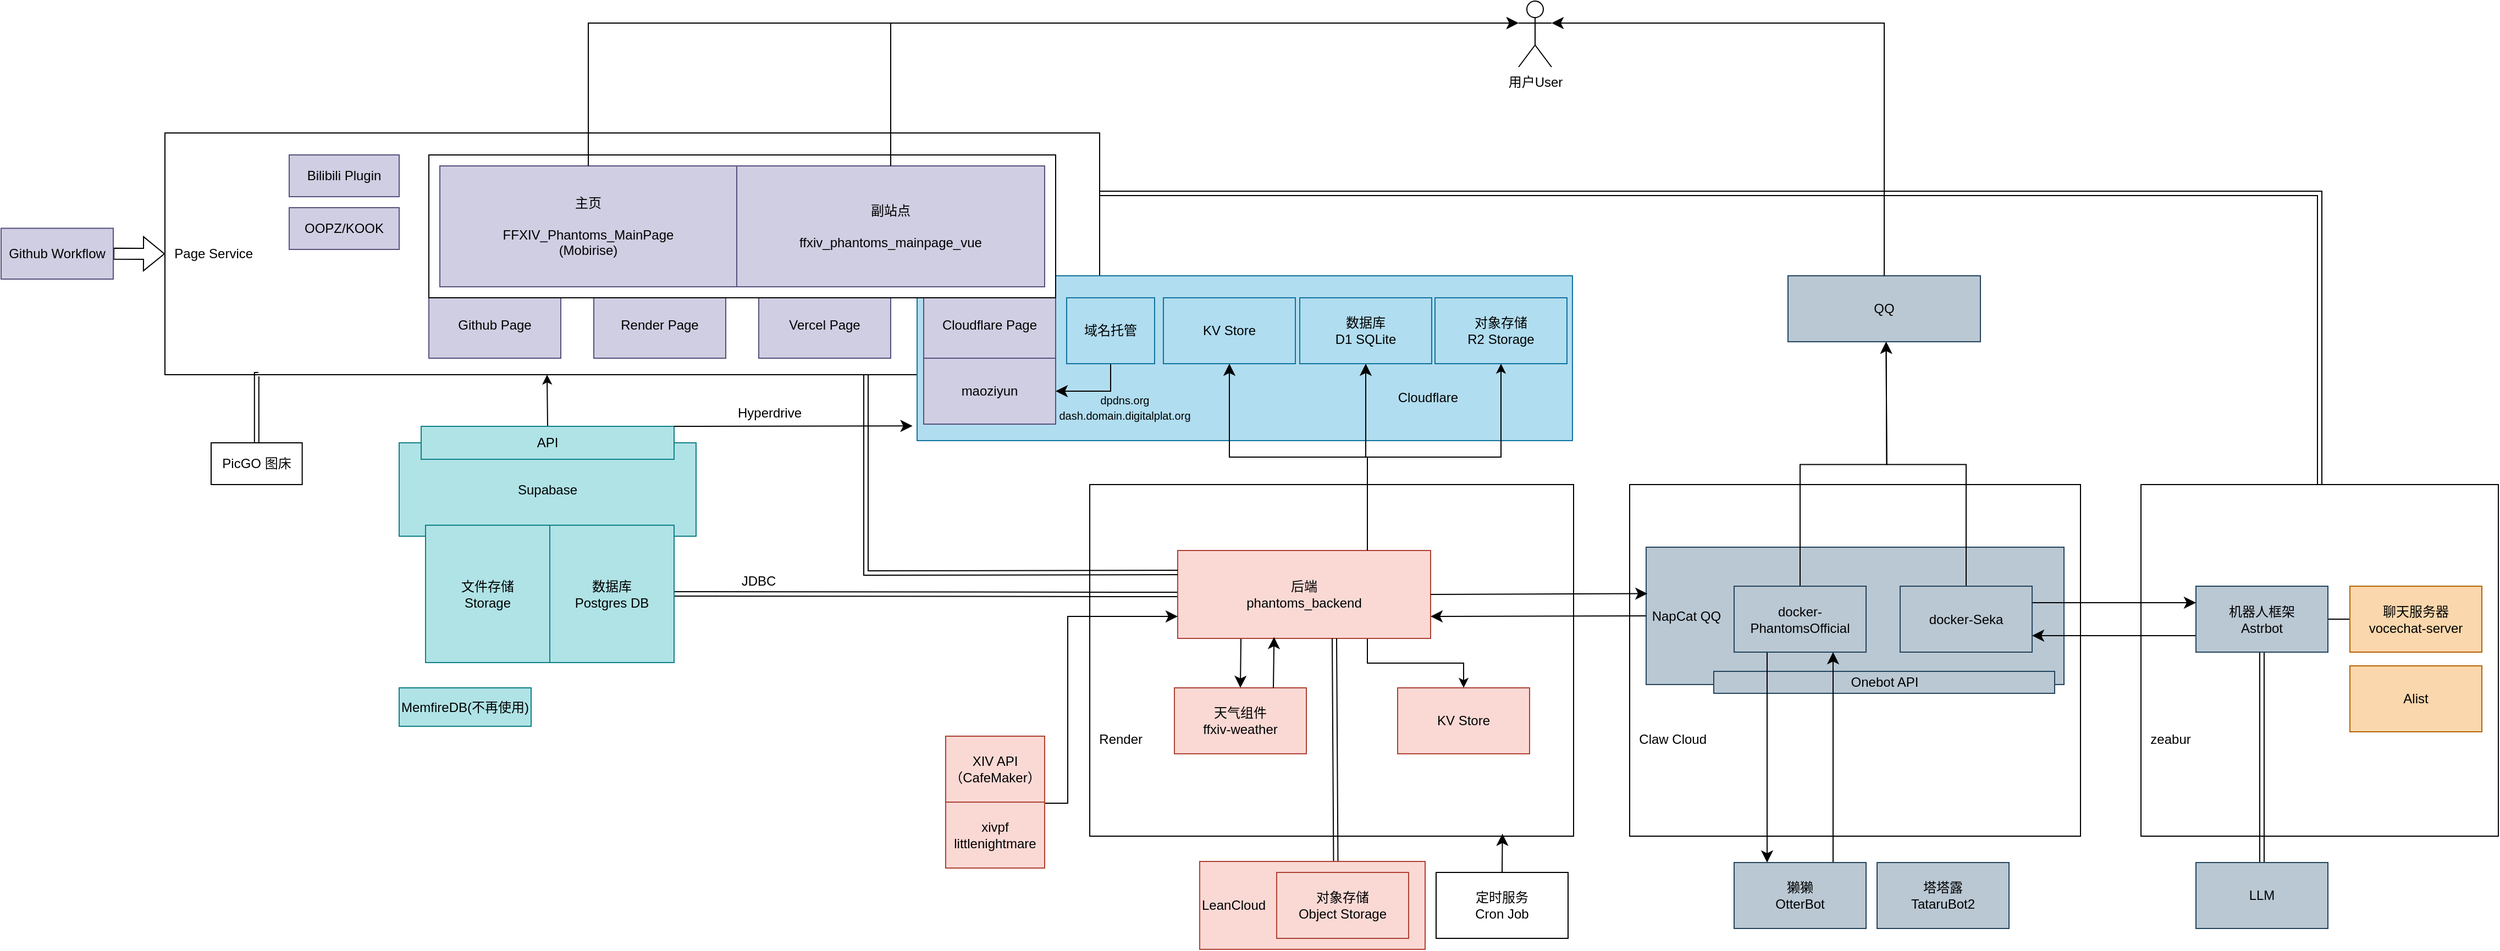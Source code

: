<mxfile version="28.2.0">
  <diagram name="第 1 页" id="wFyW_Cmr_p7eIlI1zy-i">
    <mxGraphModel dx="3065" dy="2777" grid="1" gridSize="10" guides="1" tooltips="1" connect="1" arrows="1" fold="1" page="1" pageScale="1" pageWidth="827" pageHeight="1169" background="#ffffff" math="0" shadow="0">
      <root>
        <mxCell id="0" />
        <mxCell id="1" parent="0" />
        <mxCell id="T6fmwxTLn3a4CabX1LCs-7" value="&lt;div&gt;&lt;br&gt;&lt;/div&gt;&lt;div&gt;&lt;br&gt;&lt;/div&gt;&lt;div&gt;&lt;br&gt;&lt;/div&gt;&lt;div&gt;&lt;br&gt;&lt;/div&gt;&lt;div&gt;&lt;br&gt;&lt;/div&gt;&lt;div&gt;&lt;br&gt;&lt;/div&gt;&lt;div&gt;&lt;br&gt;&lt;/div&gt;&lt;div&gt;&lt;br&gt;&lt;/div&gt;&lt;div&gt;&lt;br&gt;&lt;/div&gt;&lt;div&gt;&lt;br&gt;&lt;/div&gt;&amp;nbsp; Claw Cloud" style="rounded=0;whiteSpace=wrap;html=1;align=left;" vertex="1" parent="1">
          <mxGeometry x="1051" y="360" width="410" height="320" as="geometry" />
        </mxCell>
        <mxCell id="2_VgH_F3UV7ENEaMxQOe-33" value="&lt;div&gt;&lt;br&gt;&lt;/div&gt;&lt;div&gt;&lt;br&gt;&lt;/div&gt;&lt;div&gt;&lt;br&gt;&lt;/div&gt;&lt;div&gt;&lt;br&gt;&lt;/div&gt;&lt;div&gt;&lt;br&gt;&lt;/div&gt;&lt;div&gt;&lt;br&gt;&lt;/div&gt;&lt;div&gt;&lt;br&gt;&lt;/div&gt;&lt;div&gt;&lt;br&gt;&lt;/div&gt;&lt;div&gt;&lt;br&gt;&lt;/div&gt;&lt;div&gt;&lt;br&gt;&lt;/div&gt;&amp;nbsp;&amp;nbsp;zeabur" style="rounded=0;whiteSpace=wrap;html=1;align=left;" parent="1" vertex="1">
          <mxGeometry x="1516" y="360" width="325" height="320" as="geometry" />
        </mxCell>
        <mxCell id="2_VgH_F3UV7ENEaMxQOe-67" style="edgeStyle=orthogonalEdgeStyle;rounded=0;orthogonalLoop=1;jettySize=auto;html=1;exitX=1;exitY=0.25;exitDx=0;exitDy=0;entryX=0.5;entryY=0;entryDx=0;entryDy=0;fontSize=12;shape=link;" parent="1" source="2_VgH_F3UV7ENEaMxQOe-3" target="2_VgH_F3UV7ENEaMxQOe-33" edge="1">
          <mxGeometry relative="1" as="geometry" />
        </mxCell>
        <mxCell id="2_VgH_F3UV7ENEaMxQOe-3" value="&amp;nbsp; Page Service" style="rounded=0;whiteSpace=wrap;html=1;align=left;" parent="1" vertex="1">
          <mxGeometry x="-281" y="40" width="850" height="220" as="geometry" />
        </mxCell>
        <mxCell id="2_VgH_F3UV7ENEaMxQOe-41" value="&lt;div&gt;&lt;br&gt;&lt;/div&gt;&lt;div&gt;&lt;br&gt;&lt;/div&gt;&lt;div&gt;&lt;br&gt;&lt;/div&gt;&lt;div&gt;&lt;br&gt;&lt;/div&gt;&lt;div&gt;&lt;br&gt;&lt;/div&gt;&amp;nbsp; &amp;nbsp; &amp;nbsp; &amp;nbsp; &amp;nbsp; &amp;nbsp; &amp;nbsp; &amp;nbsp; &amp;nbsp; &amp;nbsp; &amp;nbsp; &amp;nbsp; &amp;nbsp; &amp;nbsp; &amp;nbsp; &amp;nbsp; &amp;nbsp; &amp;nbsp; &amp;nbsp; &amp;nbsp; &amp;nbsp; &amp;nbsp; &amp;nbsp; &amp;nbsp; &amp;nbsp; &amp;nbsp; &amp;nbsp; &amp;nbsp; &amp;nbsp; &amp;nbsp; &amp;nbsp; &amp;nbsp; &amp;nbsp; &amp;nbsp; &amp;nbsp; &amp;nbsp; &amp;nbsp; &amp;nbsp; &amp;nbsp; &amp;nbsp; &amp;nbsp; &amp;nbsp; &amp;nbsp; &amp;nbsp; &amp;nbsp; &amp;nbsp; &amp;nbsp; &amp;nbsp; &amp;nbsp; &amp;nbsp; Cloudflare" style="rounded=0;whiteSpace=wrap;html=1;fillColor=#b1ddf0;strokeColor=#10739e;" parent="1" vertex="1">
          <mxGeometry x="403" y="170" width="596" height="150" as="geometry" />
        </mxCell>
        <mxCell id="2_VgH_F3UV7ENEaMxQOe-1" value="&lt;div&gt;&lt;br&gt;&lt;/div&gt;&lt;div&gt;&lt;br&gt;&lt;/div&gt;&lt;div&gt;&lt;br&gt;&lt;/div&gt;&lt;div&gt;&lt;br&gt;&lt;/div&gt;&lt;div&gt;&lt;br&gt;&lt;/div&gt;&lt;div&gt;&lt;br&gt;&lt;/div&gt;&lt;div&gt;&lt;br&gt;&lt;/div&gt;&lt;div&gt;&lt;br&gt;&lt;/div&gt;&lt;div&gt;&lt;br&gt;&lt;/div&gt;&lt;div&gt;&lt;br&gt;&lt;/div&gt;&amp;nbsp; Render" style="rounded=0;whiteSpace=wrap;html=1;align=left;" parent="1" vertex="1">
          <mxGeometry x="560" y="360" width="440" height="320" as="geometry" />
        </mxCell>
        <mxCell id="2_VgH_F3UV7ENEaMxQOe-6" value="&lt;div&gt;&lt;span style=&quot;background-color: transparent; color: light-dark(rgb(0, 0, 0), rgb(255, 255, 255));&quot;&gt;&amp;nbsp;NapCat QQ&lt;/span&gt;&lt;/div&gt;" style="rounded=0;whiteSpace=wrap;html=1;align=left;fillColor=#bac8d3;strokeColor=#23445d;" parent="1" vertex="1">
          <mxGeometry x="1066" y="417" width="380" height="125" as="geometry" />
        </mxCell>
        <mxCell id="2_VgH_F3UV7ENEaMxQOe-2" value="Supabase" style="rounded=0;whiteSpace=wrap;html=1;fillColor=#b0e3e6;strokeColor=#0e8088;" parent="1" vertex="1">
          <mxGeometry x="-68" y="322" width="270" height="85" as="geometry" />
        </mxCell>
        <mxCell id="2_VgH_F3UV7ENEaMxQOe-4" value="Onebot API" style="rounded=0;whiteSpace=wrap;html=1;fillColor=#bac8d3;strokeColor=#23445d;" parent="1" vertex="1">
          <mxGeometry x="1127.5" y="530" width="310" height="20" as="geometry" />
        </mxCell>
        <mxCell id="2_VgH_F3UV7ENEaMxQOe-44" style="edgeStyle=none;curved=1;rounded=0;orthogonalLoop=1;jettySize=auto;html=1;exitX=0;exitY=0.75;exitDx=0;exitDy=0;entryX=1;entryY=0.75;entryDx=0;entryDy=0;fontSize=12;startSize=8;endSize=8;" parent="1" source="2_VgH_F3UV7ENEaMxQOe-5" target="2_VgH_F3UV7ENEaMxQOe-18" edge="1">
          <mxGeometry relative="1" as="geometry" />
        </mxCell>
        <mxCell id="9-VR7E2qSb-oxVVlqB_M-5" style="edgeStyle=none;curved=1;rounded=0;orthogonalLoop=1;jettySize=auto;html=1;exitX=0.5;exitY=1;exitDx=0;exitDy=0;entryX=0.5;entryY=0;entryDx=0;entryDy=0;fontSize=12;shape=link;" parent="1" source="2_VgH_F3UV7ENEaMxQOe-5" target="9-VR7E2qSb-oxVVlqB_M-4" edge="1">
          <mxGeometry relative="1" as="geometry" />
        </mxCell>
        <mxCell id="T6fmwxTLn3a4CabX1LCs-9" style="edgeStyle=none;curved=1;rounded=0;orthogonalLoop=1;jettySize=auto;html=1;exitX=1;exitY=0.5;exitDx=0;exitDy=0;entryX=0;entryY=0.5;entryDx=0;entryDy=0;fontSize=12;startSize=8;endSize=8;endArrow=none;endFill=0;" edge="1" parent="1" source="2_VgH_F3UV7ENEaMxQOe-5" target="2_VgH_F3UV7ENEaMxQOe-42">
          <mxGeometry relative="1" as="geometry" />
        </mxCell>
        <mxCell id="2_VgH_F3UV7ENEaMxQOe-5" value="&lt;div&gt;机器人框架&lt;/div&gt;Astrbot" style="rounded=0;whiteSpace=wrap;html=1;fillColor=#bac8d3;strokeColor=#23445d;" parent="1" vertex="1">
          <mxGeometry x="1566" y="452.5" width="120" height="60" as="geometry" />
        </mxCell>
        <mxCell id="2_VgH_F3UV7ENEaMxQOe-11" value="Github Page" style="rounded=0;whiteSpace=wrap;html=1;fillColor=#d0cee2;strokeColor=#56517e;" parent="1" vertex="1">
          <mxGeometry x="-41" y="185" width="120" height="60" as="geometry" />
        </mxCell>
        <mxCell id="2_VgH_F3UV7ENEaMxQOe-12" value="Render Page" style="rounded=0;whiteSpace=wrap;html=1;fillColor=#d0cee2;strokeColor=#56517e;" parent="1" vertex="1">
          <mxGeometry x="109" y="185" width="120" height="60" as="geometry" />
        </mxCell>
        <mxCell id="2_VgH_F3UV7ENEaMxQOe-13" value="Vercel Page" style="rounded=0;whiteSpace=wrap;html=1;fillColor=#d0cee2;strokeColor=#56517e;" parent="1" vertex="1">
          <mxGeometry x="259" y="185" width="120" height="60" as="geometry" />
        </mxCell>
        <mxCell id="2_VgH_F3UV7ENEaMxQOe-14" value="Cloudflare Page" style="rounded=0;whiteSpace=wrap;html=1;fillColor=#d0cee2;strokeColor=#56517e;" parent="1" vertex="1">
          <mxGeometry x="409" y="185" width="120" height="60" as="geometry" />
        </mxCell>
        <mxCell id="2_VgH_F3UV7ENEaMxQOe-57" style="edgeStyle=none;curved=1;rounded=0;orthogonalLoop=1;jettySize=auto;html=1;exitX=0.5;exitY=0;exitDx=0;exitDy=0;entryX=0.25;entryY=1;entryDx=0;entryDy=0;fontSize=12;" parent="1" source="2_VgH_F3UV7ENEaMxQOe-15" edge="1">
          <mxGeometry relative="1" as="geometry">
            <mxPoint x="66.5" y="260" as="targetPoint" />
          </mxGeometry>
        </mxCell>
        <mxCell id="2_VgH_F3UV7ENEaMxQOe-15" value="API" style="rounded=0;whiteSpace=wrap;html=1;fillColor=#b0e3e6;strokeColor=#0e8088;" parent="1" vertex="1">
          <mxGeometry x="-48" y="307" width="230" height="30" as="geometry" />
        </mxCell>
        <mxCell id="2_VgH_F3UV7ENEaMxQOe-58" style="edgeStyle=none;curved=1;rounded=0;orthogonalLoop=1;jettySize=auto;html=1;exitX=1;exitY=0.5;exitDx=0;exitDy=0;entryX=0;entryY=0.5;entryDx=0;entryDy=0;fontSize=12;shape=link;" parent="1" source="2_VgH_F3UV7ENEaMxQOe-16" target="2_VgH_F3UV7ENEaMxQOe-17" edge="1">
          <mxGeometry relative="1" as="geometry" />
        </mxCell>
        <mxCell id="2_VgH_F3UV7ENEaMxQOe-16" value="&lt;div&gt;数据库&lt;/div&gt;Postgres DB" style="rounded=0;whiteSpace=wrap;html=1;fillColor=#b0e3e6;strokeColor=#0e8088;" parent="1" vertex="1">
          <mxGeometry x="69" y="397" width="113" height="125" as="geometry" />
        </mxCell>
        <mxCell id="2_VgH_F3UV7ENEaMxQOe-49" style="edgeStyle=none;curved=1;rounded=0;orthogonalLoop=1;jettySize=auto;html=1;exitX=0.25;exitY=1;exitDx=0;exitDy=0;entryX=0.5;entryY=0;entryDx=0;entryDy=0;fontSize=12;startSize=8;endSize=8;" parent="1" source="2_VgH_F3UV7ENEaMxQOe-17" target="2_VgH_F3UV7ENEaMxQOe-31" edge="1">
          <mxGeometry relative="1" as="geometry" />
        </mxCell>
        <mxCell id="2_VgH_F3UV7ENEaMxQOe-80" style="edgeStyle=orthogonalEdgeStyle;rounded=0;orthogonalLoop=1;jettySize=auto;html=1;exitX=0.75;exitY=0;exitDx=0;exitDy=0;entryX=0.5;entryY=1;entryDx=0;entryDy=0;fontSize=12;startSize=8;endSize=8;" parent="1" source="2_VgH_F3UV7ENEaMxQOe-17" target="2_VgH_F3UV7ENEaMxQOe-79" edge="1">
          <mxGeometry relative="1" as="geometry" />
        </mxCell>
        <mxCell id="Z0qvKeeSvE4q1odlj8iB-3" style="edgeStyle=orthogonalEdgeStyle;rounded=0;orthogonalLoop=1;jettySize=auto;html=1;exitX=0.75;exitY=1;exitDx=0;exitDy=0;entryX=0.5;entryY=0;entryDx=0;entryDy=0;" parent="1" source="2_VgH_F3UV7ENEaMxQOe-17" target="Z0qvKeeSvE4q1odlj8iB-2" edge="1">
          <mxGeometry relative="1" as="geometry" />
        </mxCell>
        <mxCell id="Z0qvKeeSvE4q1odlj8iB-9" style="edgeStyle=orthogonalEdgeStyle;rounded=0;orthogonalLoop=1;jettySize=auto;html=1;exitX=0.75;exitY=0;exitDx=0;exitDy=0;entryX=0.5;entryY=1;entryDx=0;entryDy=0;" parent="1" source="2_VgH_F3UV7ENEaMxQOe-17" target="Z0qvKeeSvE4q1odlj8iB-8" edge="1">
          <mxGeometry relative="1" as="geometry" />
        </mxCell>
        <mxCell id="2_VgH_F3UV7ENEaMxQOe-17" value="&lt;div&gt;后端&lt;/div&gt;phantoms_backend" style="rounded=0;whiteSpace=wrap;html=1;fillColor=#fad9d5;strokeColor=#ae4132;" parent="1" vertex="1">
          <mxGeometry x="640" y="420" width="230" height="80" as="geometry" />
        </mxCell>
        <mxCell id="2_VgH_F3UV7ENEaMxQOe-43" style="edgeStyle=none;curved=1;rounded=0;orthogonalLoop=1;jettySize=auto;html=1;exitX=1;exitY=0.25;exitDx=0;exitDy=0;entryX=0;entryY=0.25;entryDx=0;entryDy=0;fontSize=12;startSize=8;endSize=8;" parent="1" source="2_VgH_F3UV7ENEaMxQOe-18" target="2_VgH_F3UV7ENEaMxQOe-5" edge="1">
          <mxGeometry relative="1" as="geometry" />
        </mxCell>
        <mxCell id="2_VgH_F3UV7ENEaMxQOe-47" style="edgeStyle=orthogonalEdgeStyle;rounded=0;orthogonalLoop=1;jettySize=auto;html=1;exitX=0.5;exitY=0;exitDx=0;exitDy=0;entryX=0.75;entryY=1;entryDx=0;entryDy=0;fontSize=12;" parent="1" source="2_VgH_F3UV7ENEaMxQOe-18" edge="1">
          <mxGeometry relative="1" as="geometry">
            <mxPoint x="1284.25" y="230" as="targetPoint" />
          </mxGeometry>
        </mxCell>
        <mxCell id="2_VgH_F3UV7ENEaMxQOe-18" value="docker-Seka" style="rounded=0;whiteSpace=wrap;html=1;fillColor=#bac8d3;strokeColor=#23445d;" parent="1" vertex="1">
          <mxGeometry x="1297" y="452.5" width="120" height="60" as="geometry" />
        </mxCell>
        <mxCell id="2_VgH_F3UV7ENEaMxQOe-23" style="edgeStyle=none;curved=1;rounded=0;orthogonalLoop=1;jettySize=auto;html=1;exitX=0.25;exitY=1;exitDx=0;exitDy=0;entryX=0.25;entryY=0;entryDx=0;entryDy=0;fontSize=12;startSize=8;endSize=8;" parent="1" source="2_VgH_F3UV7ENEaMxQOe-19" target="2_VgH_F3UV7ENEaMxQOe-22" edge="1">
          <mxGeometry relative="1" as="geometry" />
        </mxCell>
        <mxCell id="2_VgH_F3UV7ENEaMxQOe-46" style="edgeStyle=orthogonalEdgeStyle;rounded=0;orthogonalLoop=1;jettySize=auto;html=1;exitX=0.5;exitY=0;exitDx=0;exitDy=0;entryX=0.75;entryY=1;entryDx=0;entryDy=0;fontSize=12;startSize=8;endSize=8;" parent="1" source="2_VgH_F3UV7ENEaMxQOe-19" edge="1">
          <mxGeometry relative="1" as="geometry">
            <mxPoint x="1284.25" y="230" as="targetPoint" />
          </mxGeometry>
        </mxCell>
        <mxCell id="2_VgH_F3UV7ENEaMxQOe-19" value="docker-PhantomsOfficial" style="rounded=0;whiteSpace=wrap;html=1;fillColor=#bac8d3;strokeColor=#23445d;" parent="1" vertex="1">
          <mxGeometry x="1146" y="452.5" width="120" height="60" as="geometry" />
        </mxCell>
        <mxCell id="2_VgH_F3UV7ENEaMxQOe-24" style="edgeStyle=none;curved=1;rounded=0;orthogonalLoop=1;jettySize=auto;html=1;exitX=0.75;exitY=0;exitDx=0;exitDy=0;entryX=0.75;entryY=1;entryDx=0;entryDy=0;fontSize=12;startSize=8;endSize=8;" parent="1" source="2_VgH_F3UV7ENEaMxQOe-22" target="2_VgH_F3UV7ENEaMxQOe-19" edge="1">
          <mxGeometry relative="1" as="geometry" />
        </mxCell>
        <mxCell id="2_VgH_F3UV7ENEaMxQOe-22" value="&lt;div&gt;獭獭&lt;/div&gt;OtterBot" style="rounded=0;whiteSpace=wrap;html=1;fillColor=#bac8d3;strokeColor=#23445d;" parent="1" vertex="1">
          <mxGeometry x="1146" y="704" width="120" height="60" as="geometry" />
        </mxCell>
        <mxCell id="2_VgH_F3UV7ENEaMxQOe-25" value="" style="rounded=0;whiteSpace=wrap;html=1;" parent="1" vertex="1">
          <mxGeometry x="-41" y="60" width="570" height="130" as="geometry" />
        </mxCell>
        <mxCell id="2_VgH_F3UV7ENEaMxQOe-82" style="edgeStyle=none;curved=1;rounded=0;orthogonalLoop=1;jettySize=auto;html=1;exitX=0.5;exitY=0;exitDx=0;exitDy=0;entryX=0.853;entryY=0.993;entryDx=0;entryDy=0;fontSize=12;startSize=8;endSize=8;entryPerimeter=0;" parent="1" source="2_VgH_F3UV7ENEaMxQOe-26" target="2_VgH_F3UV7ENEaMxQOe-1" edge="1">
          <mxGeometry relative="1" as="geometry" />
        </mxCell>
        <mxCell id="2_VgH_F3UV7ENEaMxQOe-26" value="&lt;div&gt;定时服务&lt;/div&gt;Cron Job" style="rounded=0;whiteSpace=wrap;html=1;" parent="1" vertex="1">
          <mxGeometry x="875" y="713" width="120" height="60" as="geometry" />
        </mxCell>
        <mxCell id="2_VgH_F3UV7ENEaMxQOe-27" value="QQ" style="rounded=0;whiteSpace=wrap;html=1;fillColor=#bac8d3;strokeColor=#23445d;" parent="1" vertex="1">
          <mxGeometry x="1195" y="170" width="175" height="60" as="geometry" />
        </mxCell>
        <mxCell id="2_VgH_F3UV7ENEaMxQOe-29" value="&lt;div&gt;塔塔露&lt;/div&gt;TataruBot2" style="rounded=0;whiteSpace=wrap;html=1;fillColor=#bac8d3;strokeColor=#23445d;" parent="1" vertex="1">
          <mxGeometry x="1276" y="704" width="120" height="60" as="geometry" />
        </mxCell>
        <mxCell id="2_VgH_F3UV7ENEaMxQOe-31" value="&lt;div&gt;天气组件&lt;/div&gt;ffxiv-weather" style="rounded=0;whiteSpace=wrap;html=1;fillColor=#fad9d5;strokeColor=#ae4132;" parent="1" vertex="1">
          <mxGeometry x="637" y="545" width="120" height="60" as="geometry" />
        </mxCell>
        <mxCell id="2_VgH_F3UV7ENEaMxQOe-34" value="&lt;div&gt;Alist&lt;/div&gt;" style="rounded=0;whiteSpace=wrap;html=1;fillColor=#fad7ac;strokeColor=#b46504;" parent="1" vertex="1">
          <mxGeometry x="1706" y="525" width="120" height="60" as="geometry" />
        </mxCell>
        <mxCell id="2_VgH_F3UV7ENEaMxQOe-59" style="edgeStyle=none;curved=1;rounded=0;orthogonalLoop=1;jettySize=auto;html=1;exitX=0.75;exitY=0;exitDx=0;exitDy=0;entryX=0.75;entryY=1;entryDx=0;entryDy=0;fontSize=12;shape=link;" parent="1" edge="1">
          <mxGeometry relative="1" as="geometry">
            <mxPoint x="783.75" y="703" as="sourcePoint" />
            <mxPoint x="782.5" y="500" as="targetPoint" />
          </mxGeometry>
        </mxCell>
        <mxCell id="2_VgH_F3UV7ENEaMxQOe-36" value="LeanCloud" style="rounded=0;whiteSpace=wrap;html=1;align=left;fillColor=#fad9d5;strokeColor=#ae4132;" parent="1" vertex="1">
          <mxGeometry x="660" y="703" width="205" height="80" as="geometry" />
        </mxCell>
        <mxCell id="2_VgH_F3UV7ENEaMxQOe-39" value="&lt;div&gt;对象存储&lt;/div&gt;Object Storage" style="rounded=0;whiteSpace=wrap;html=1;fillColor=#fad9d5;strokeColor=#ae4132;" parent="1" vertex="1">
          <mxGeometry x="730" y="713" width="120" height="60" as="geometry" />
        </mxCell>
        <mxCell id="2_VgH_F3UV7ENEaMxQOe-40" value="&lt;div&gt;&lt;span style=&quot;background-color: transparent; color: light-dark(rgb(0, 0, 0), rgb(255, 255, 255));&quot;&gt;KV Store&lt;/span&gt;&lt;/div&gt;" style="rounded=0;whiteSpace=wrap;html=1;fillColor=#b1ddf0;strokeColor=#10739e;" parent="1" vertex="1">
          <mxGeometry x="627" y="190" width="120" height="60" as="geometry" />
        </mxCell>
        <mxCell id="2_VgH_F3UV7ENEaMxQOe-42" value="&lt;div&gt;聊天服务器&lt;/div&gt;vocechat-server" style="rounded=0;whiteSpace=wrap;html=1;fillColor=#fad7ac;strokeColor=#b46504;" parent="1" vertex="1">
          <mxGeometry x="1706" y="452.5" width="120" height="60" as="geometry" />
        </mxCell>
        <mxCell id="2_VgH_F3UV7ENEaMxQOe-50" style="edgeStyle=none;curved=1;rounded=0;orthogonalLoop=1;jettySize=auto;html=1;exitX=0.75;exitY=0;exitDx=0;exitDy=0;entryX=0.381;entryY=0.984;entryDx=0;entryDy=0;entryPerimeter=0;fontSize=12;startSize=8;endSize=8;" parent="1" source="2_VgH_F3UV7ENEaMxQOe-31" target="2_VgH_F3UV7ENEaMxQOe-17" edge="1">
          <mxGeometry relative="1" as="geometry" />
        </mxCell>
        <mxCell id="2_VgH_F3UV7ENEaMxQOe-54" style="edgeStyle=orthogonalEdgeStyle;rounded=0;orthogonalLoop=1;jettySize=auto;html=1;exitX=0.75;exitY=0;exitDx=0;exitDy=0;entryX=0.5;entryY=1;entryDx=0;entryDy=0;fontSize=12;startSize=8;endSize=8;" parent="1" source="2_VgH_F3UV7ENEaMxQOe-17" target="2_VgH_F3UV7ENEaMxQOe-40" edge="1">
          <mxGeometry relative="1" as="geometry" />
        </mxCell>
        <mxCell id="2_VgH_F3UV7ENEaMxQOe-56" style="edgeStyle=orthogonalEdgeStyle;rounded=0;orthogonalLoop=1;jettySize=auto;html=1;fontSize=12;shape=link;entryX=0.75;entryY=1;entryDx=0;entryDy=0;" parent="1" edge="1" target="2_VgH_F3UV7ENEaMxQOe-3">
          <mxGeometry relative="1" as="geometry">
            <mxPoint x="640" y="440" as="sourcePoint" />
            <mxPoint x="649" y="260" as="targetPoint" />
          </mxGeometry>
        </mxCell>
        <mxCell id="2_VgH_F3UV7ENEaMxQOe-60" value="JDBC" style="text;strokeColor=none;align=center;fillColor=none;html=1;verticalAlign=middle;whiteSpace=wrap;rounded=0;" parent="1" vertex="1">
          <mxGeometry x="229" y="432.5" width="60" height="30" as="geometry" />
        </mxCell>
        <mxCell id="2_VgH_F3UV7ENEaMxQOe-69" style="edgeStyle=none;curved=1;rounded=0;orthogonalLoop=1;jettySize=auto;html=1;exitX=1;exitY=0.5;exitDx=0;exitDy=0;entryX=0;entryY=0.5;entryDx=0;entryDy=0;fontSize=12;shape=flexArrow;" parent="1" source="2_VgH_F3UV7ENEaMxQOe-68" target="2_VgH_F3UV7ENEaMxQOe-3" edge="1">
          <mxGeometry relative="1" as="geometry" />
        </mxCell>
        <mxCell id="2_VgH_F3UV7ENEaMxQOe-68" value="Github Workflow" style="rounded=0;whiteSpace=wrap;html=1;fillColor=#d0cee2;strokeColor=#56517e;" parent="1" vertex="1">
          <mxGeometry x="-430" y="126.75" width="102" height="46.25" as="geometry" />
        </mxCell>
        <mxCell id="2_VgH_F3UV7ENEaMxQOe-72" style="edgeStyle=orthogonalEdgeStyle;rounded=0;orthogonalLoop=1;jettySize=auto;html=1;exitX=0.5;exitY=0;exitDx=0;exitDy=0;fontSize=12;shape=link;" parent="1" source="2_VgH_F3UV7ENEaMxQOe-71" edge="1">
          <mxGeometry relative="1" as="geometry">
            <mxPoint x="-196" y="260" as="targetPoint" />
            <Array as="points">
              <mxPoint x="-196" y="260" />
            </Array>
          </mxGeometry>
        </mxCell>
        <mxCell id="2_VgH_F3UV7ENEaMxQOe-71" value="PicGO 图床" style="rounded=0;whiteSpace=wrap;html=1;" parent="1" vertex="1">
          <mxGeometry x="-239" y="322" width="82.82" height="38" as="geometry" />
        </mxCell>
        <mxCell id="2_VgH_F3UV7ENEaMxQOe-73" value="Bilibili Plugin" style="rounded=0;whiteSpace=wrap;html=1;fillColor=#d0cee2;strokeColor=#56517e;" parent="1" vertex="1">
          <mxGeometry x="-168" y="60" width="100" height="38" as="geometry" />
        </mxCell>
        <mxCell id="2_VgH_F3UV7ENEaMxQOe-74" value="OOPZ/KOOK" style="rounded=0;whiteSpace=wrap;html=1;fillColor=#d0cee2;strokeColor=#56517e;" parent="1" vertex="1">
          <mxGeometry x="-168" y="108" width="100" height="38" as="geometry" />
        </mxCell>
        <mxCell id="2_VgH_F3UV7ENEaMxQOe-75" value="&lt;div&gt;主页&lt;/div&gt;&lt;div&gt;&lt;br&gt;&lt;/div&gt;FFXIV_Phantoms_MainPage&lt;div&gt;(Mobirise)&lt;/div&gt;" style="rounded=0;whiteSpace=wrap;html=1;fillColor=#d0cee2;strokeColor=#56517e;" parent="1" vertex="1">
          <mxGeometry x="-31" y="70" width="270" height="110" as="geometry" />
        </mxCell>
        <mxCell id="2_VgH_F3UV7ENEaMxQOe-76" value="&lt;div&gt;副站点&lt;/div&gt;&lt;div&gt;&lt;br&gt;&lt;/div&gt;ffxiv_phantoms_mainpage_vue" style="rounded=0;whiteSpace=wrap;html=1;fillColor=#d0cee2;strokeColor=#56517e;" parent="1" vertex="1">
          <mxGeometry x="239" y="70" width="280" height="110" as="geometry" />
        </mxCell>
        <mxCell id="2_VgH_F3UV7ENEaMxQOe-78" style="edgeStyle=orthogonalEdgeStyle;rounded=0;orthogonalLoop=1;jettySize=auto;html=1;exitX=1;exitY=0.5;exitDx=0;exitDy=0;entryX=0;entryY=0.75;entryDx=0;entryDy=0;fontSize=12;startSize=8;endSize=8;" parent="1" source="2_VgH_F3UV7ENEaMxQOe-77" target="2_VgH_F3UV7ENEaMxQOe-17" edge="1">
          <mxGeometry relative="1" as="geometry">
            <Array as="points">
              <mxPoint x="505" y="650" />
              <mxPoint x="540" y="650" />
              <mxPoint x="540" y="480" />
            </Array>
          </mxGeometry>
        </mxCell>
        <mxCell id="2_VgH_F3UV7ENEaMxQOe-77" value="XIV API&lt;br&gt;（CafeMaker）" style="rounded=0;whiteSpace=wrap;html=1;fillColor=#fad9d5;strokeColor=#ae4132;" parent="1" vertex="1">
          <mxGeometry x="429" y="589" width="90" height="60" as="geometry" />
        </mxCell>
        <mxCell id="2_VgH_F3UV7ENEaMxQOe-79" value="&lt;div&gt;&lt;span style=&quot;background-color: transparent; color: light-dark(rgb(0, 0, 0), rgb(255, 255, 255));&quot;&gt;数据库&lt;/span&gt;&lt;/div&gt;&lt;div&gt;&lt;span style=&quot;background-color: transparent; color: light-dark(rgb(0, 0, 0), rgb(255, 255, 255));&quot;&gt;D1&amp;nbsp;&lt;/span&gt;&lt;span style=&quot;background-color: transparent;&quot;&gt;SQLite&lt;/span&gt;&lt;/div&gt;" style="rounded=0;whiteSpace=wrap;html=1;fillColor=#b1ddf0;strokeColor=#10739e;" parent="1" vertex="1">
          <mxGeometry x="751" y="190" width="120" height="60" as="geometry" />
        </mxCell>
        <mxCell id="2_VgH_F3UV7ENEaMxQOe-83" value="MemfireDB(不再使用)" style="rounded=0;whiteSpace=wrap;html=1;fillColor=#b0e3e6;strokeColor=#0e8088;" parent="1" vertex="1">
          <mxGeometry x="-68" y="545" width="120" height="35" as="geometry" />
        </mxCell>
        <mxCell id="2_VgH_F3UV7ENEaMxQOe-84" value="&lt;div&gt;文件存储&lt;/div&gt;Storage" style="rounded=0;whiteSpace=wrap;html=1;fillColor=#b0e3e6;strokeColor=#0e8088;" parent="1" vertex="1">
          <mxGeometry x="-44" y="397" width="113" height="125" as="geometry" />
        </mxCell>
        <mxCell id="2_VgH_F3UV7ENEaMxQOe-85" value="xivpf&lt;div&gt;littlenightmare&lt;/div&gt;" style="rounded=0;whiteSpace=wrap;html=1;fillColor=#fad9d5;strokeColor=#ae4132;" parent="1" vertex="1">
          <mxGeometry x="429" y="649" width="90" height="60" as="geometry" />
        </mxCell>
        <mxCell id="2_VgH_F3UV7ENEaMxQOe-86" value="用户User" style="shape=umlActor;verticalLabelPosition=bottom;verticalAlign=top;html=1;outlineConnect=0;" parent="1" vertex="1">
          <mxGeometry x="950" y="-80" width="30" height="60" as="geometry" />
        </mxCell>
        <mxCell id="2_VgH_F3UV7ENEaMxQOe-88" style="edgeStyle=orthogonalEdgeStyle;rounded=0;orthogonalLoop=1;jettySize=auto;html=1;exitX=0.5;exitY=0;exitDx=0;exitDy=0;entryX=0;entryY=0.333;entryDx=0;entryDy=0;entryPerimeter=0;fontSize=12;startSize=8;endSize=8;" parent="1" source="2_VgH_F3UV7ENEaMxQOe-75" target="2_VgH_F3UV7ENEaMxQOe-86" edge="1">
          <mxGeometry relative="1" as="geometry" />
        </mxCell>
        <mxCell id="2_VgH_F3UV7ENEaMxQOe-89" style="edgeStyle=orthogonalEdgeStyle;rounded=0;orthogonalLoop=1;jettySize=auto;html=1;exitX=0.5;exitY=0;exitDx=0;exitDy=0;entryX=0;entryY=0.333;entryDx=0;entryDy=0;entryPerimeter=0;fontSize=12;startSize=8;endSize=8;" parent="1" source="2_VgH_F3UV7ENEaMxQOe-76" target="2_VgH_F3UV7ENEaMxQOe-86" edge="1">
          <mxGeometry relative="1" as="geometry" />
        </mxCell>
        <mxCell id="2_VgH_F3UV7ENEaMxQOe-90" style="edgeStyle=orthogonalEdgeStyle;rounded=0;orthogonalLoop=1;jettySize=auto;html=1;exitX=0.5;exitY=0;exitDx=0;exitDy=0;entryX=1;entryY=0.333;entryDx=0;entryDy=0;entryPerimeter=0;fontSize=12;startSize=8;endSize=8;" parent="1" source="2_VgH_F3UV7ENEaMxQOe-27" target="2_VgH_F3UV7ENEaMxQOe-86" edge="1">
          <mxGeometry relative="1" as="geometry" />
        </mxCell>
        <mxCell id="9-VR7E2qSb-oxVVlqB_M-2" style="edgeStyle=none;curved=1;rounded=0;orthogonalLoop=1;jettySize=auto;html=1;exitX=0;exitY=0.5;exitDx=0;exitDy=0;entryX=1;entryY=0.75;entryDx=0;entryDy=0;fontSize=12;startSize=8;endSize=8;" parent="1" source="2_VgH_F3UV7ENEaMxQOe-6" target="2_VgH_F3UV7ENEaMxQOe-17" edge="1">
          <mxGeometry relative="1" as="geometry" />
        </mxCell>
        <mxCell id="9-VR7E2qSb-oxVVlqB_M-3" style="edgeStyle=none;curved=1;rounded=0;orthogonalLoop=1;jettySize=auto;html=1;exitX=1;exitY=0.5;exitDx=0;exitDy=0;entryX=0.003;entryY=0.338;entryDx=0;entryDy=0;entryPerimeter=0;fontSize=12;startSize=8;endSize=8;" parent="1" source="2_VgH_F3UV7ENEaMxQOe-17" target="2_VgH_F3UV7ENEaMxQOe-6" edge="1">
          <mxGeometry relative="1" as="geometry" />
        </mxCell>
        <mxCell id="9-VR7E2qSb-oxVVlqB_M-4" value="&lt;div&gt;LLM&lt;/div&gt;" style="rounded=0;whiteSpace=wrap;html=1;fillColor=#bac8d3;strokeColor=#23445d;" parent="1" vertex="1">
          <mxGeometry x="1566" y="704" width="120" height="60" as="geometry" />
        </mxCell>
        <mxCell id="Z0qvKeeSvE4q1odlj8iB-2" value="&lt;div&gt;&lt;span style=&quot;background-color: transparent; color: light-dark(rgb(0, 0, 0), rgb(255, 255, 255));&quot;&gt;KV Store&lt;/span&gt;&lt;/div&gt;" style="rounded=0;whiteSpace=wrap;html=1;fillColor=#fad9d5;strokeColor=#ae4132;" parent="1" vertex="1">
          <mxGeometry x="840" y="545" width="120" height="60" as="geometry" />
        </mxCell>
        <mxCell id="Z0qvKeeSvE4q1odlj8iB-7" value="Hyperdrive" style="text;strokeColor=none;align=center;fillColor=none;html=1;verticalAlign=middle;whiteSpace=wrap;rounded=0;" parent="1" vertex="1">
          <mxGeometry x="239" y="280" width="60" height="30" as="geometry" />
        </mxCell>
        <mxCell id="Z0qvKeeSvE4q1odlj8iB-8" value="&lt;div&gt;对象存储&lt;/div&gt;R2 Storage" style="rounded=0;whiteSpace=wrap;html=1;fillColor=#b1ddf0;strokeColor=#10739e;" parent="1" vertex="1">
          <mxGeometry x="874" y="190" width="120" height="60" as="geometry" />
        </mxCell>
        <mxCell id="T6fmwxTLn3a4CabX1LCs-3" style="edgeStyle=orthogonalEdgeStyle;rounded=0;orthogonalLoop=1;jettySize=auto;html=1;exitX=0.5;exitY=1;exitDx=0;exitDy=0;entryX=1;entryY=0.5;entryDx=0;entryDy=0;fontSize=12;startSize=8;endSize=8;" edge="1" parent="1" source="T6fmwxTLn3a4CabX1LCs-1" target="T6fmwxTLn3a4CabX1LCs-2">
          <mxGeometry relative="1" as="geometry" />
        </mxCell>
        <mxCell id="T6fmwxTLn3a4CabX1LCs-1" value="&lt;div&gt;&lt;span style=&quot;background-color: transparent; color: light-dark(rgb(0, 0, 0), rgb(255, 255, 255));&quot;&gt;域名托管&lt;/span&gt;&lt;/div&gt;" style="rounded=0;whiteSpace=wrap;html=1;fillColor=#b1ddf0;strokeColor=#10739e;" vertex="1" parent="1">
          <mxGeometry x="539" y="190" width="80" height="60" as="geometry" />
        </mxCell>
        <mxCell id="T6fmwxTLn3a4CabX1LCs-2" value="maoziyun" style="rounded=0;whiteSpace=wrap;html=1;fillColor=#d0cee2;strokeColor=#56517e;" vertex="1" parent="1">
          <mxGeometry x="409" y="245" width="120" height="60" as="geometry" />
        </mxCell>
        <mxCell id="T6fmwxTLn3a4CabX1LCs-5" style="edgeStyle=none;curved=1;rounded=0;orthogonalLoop=1;jettySize=auto;html=1;exitX=1;exitY=0;exitDx=0;exitDy=0;entryX=-0.007;entryY=0.911;entryDx=0;entryDy=0;entryPerimeter=0;fontSize=12;startSize=8;endSize=8;" edge="1" parent="1" source="2_VgH_F3UV7ENEaMxQOe-15" target="2_VgH_F3UV7ENEaMxQOe-41">
          <mxGeometry relative="1" as="geometry" />
        </mxCell>
        <mxCell id="T6fmwxTLn3a4CabX1LCs-6" value="&lt;font style=&quot;font-size: 10px;&quot;&gt;dpdns.org&lt;/font&gt;&lt;div&gt;&lt;font style=&quot;font-size: 10px;&quot;&gt;&lt;span style=&quot;background-color: transparent; color: light-dark(rgb(0, 0, 0), rgb(255, 255, 255));&quot; lang=&quot;en-US&quot;&gt;d&lt;/span&gt;&lt;span style=&quot;background-color: transparent; color: light-dark(rgb(0, 0, 0), rgb(255, 255, 255));&quot; lang=&quot;zh-CN&quot;&gt;ash.domain.digitalplat.org&lt;/span&gt;&lt;/font&gt;&lt;/div&gt;&lt;font style=&quot;font-size: 10px;&quot;&gt;&amp;nbsp;&lt;/font&gt;" style="text;strokeColor=none;align=center;fillColor=none;html=1;verticalAlign=middle;whiteSpace=wrap;rounded=0;" vertex="1" parent="1">
          <mxGeometry x="537" y="282" width="110" height="30" as="geometry" />
        </mxCell>
      </root>
    </mxGraphModel>
  </diagram>
</mxfile>
